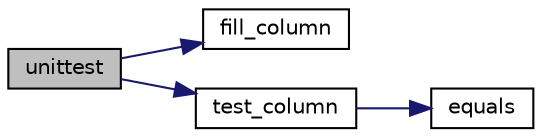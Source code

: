 digraph "unittest"
{
  edge [fontname="Helvetica",fontsize="10",labelfontname="Helvetica",labelfontsize="10"];
  node [fontname="Helvetica",fontsize="10",shape=record];
  rankdir="LR";
  Node1 [label="unittest",height=0.2,width=0.4,color="black", fillcolor="grey75", style="filled", fontcolor="black"];
  Node1 -> Node2 [color="midnightblue",fontsize="10",style="solid",fontname="Helvetica"];
  Node2 [label="fill_column",height=0.2,width=0.4,color="black", fillcolor="white", style="filled",URL="$unittest_8cpp.htm#a9344a0726e7f04bbae8082a59c688bc2"];
  Node1 -> Node3 [color="midnightblue",fontsize="10",style="solid",fontname="Helvetica"];
  Node3 [label="test_column",height=0.2,width=0.4,color="black", fillcolor="white", style="filled",URL="$unittest_8cpp.htm#a33c3d6f333d4b910df304bd8250ae557"];
  Node3 -> Node4 [color="midnightblue",fontsize="10",style="solid",fontname="Helvetica"];
  Node4 [label="equals",height=0.2,width=0.4,color="black", fillcolor="white", style="filled",URL="$unittest_8cpp.htm#a8ac0f6c1158442562aac6b36770b008c"];
}

